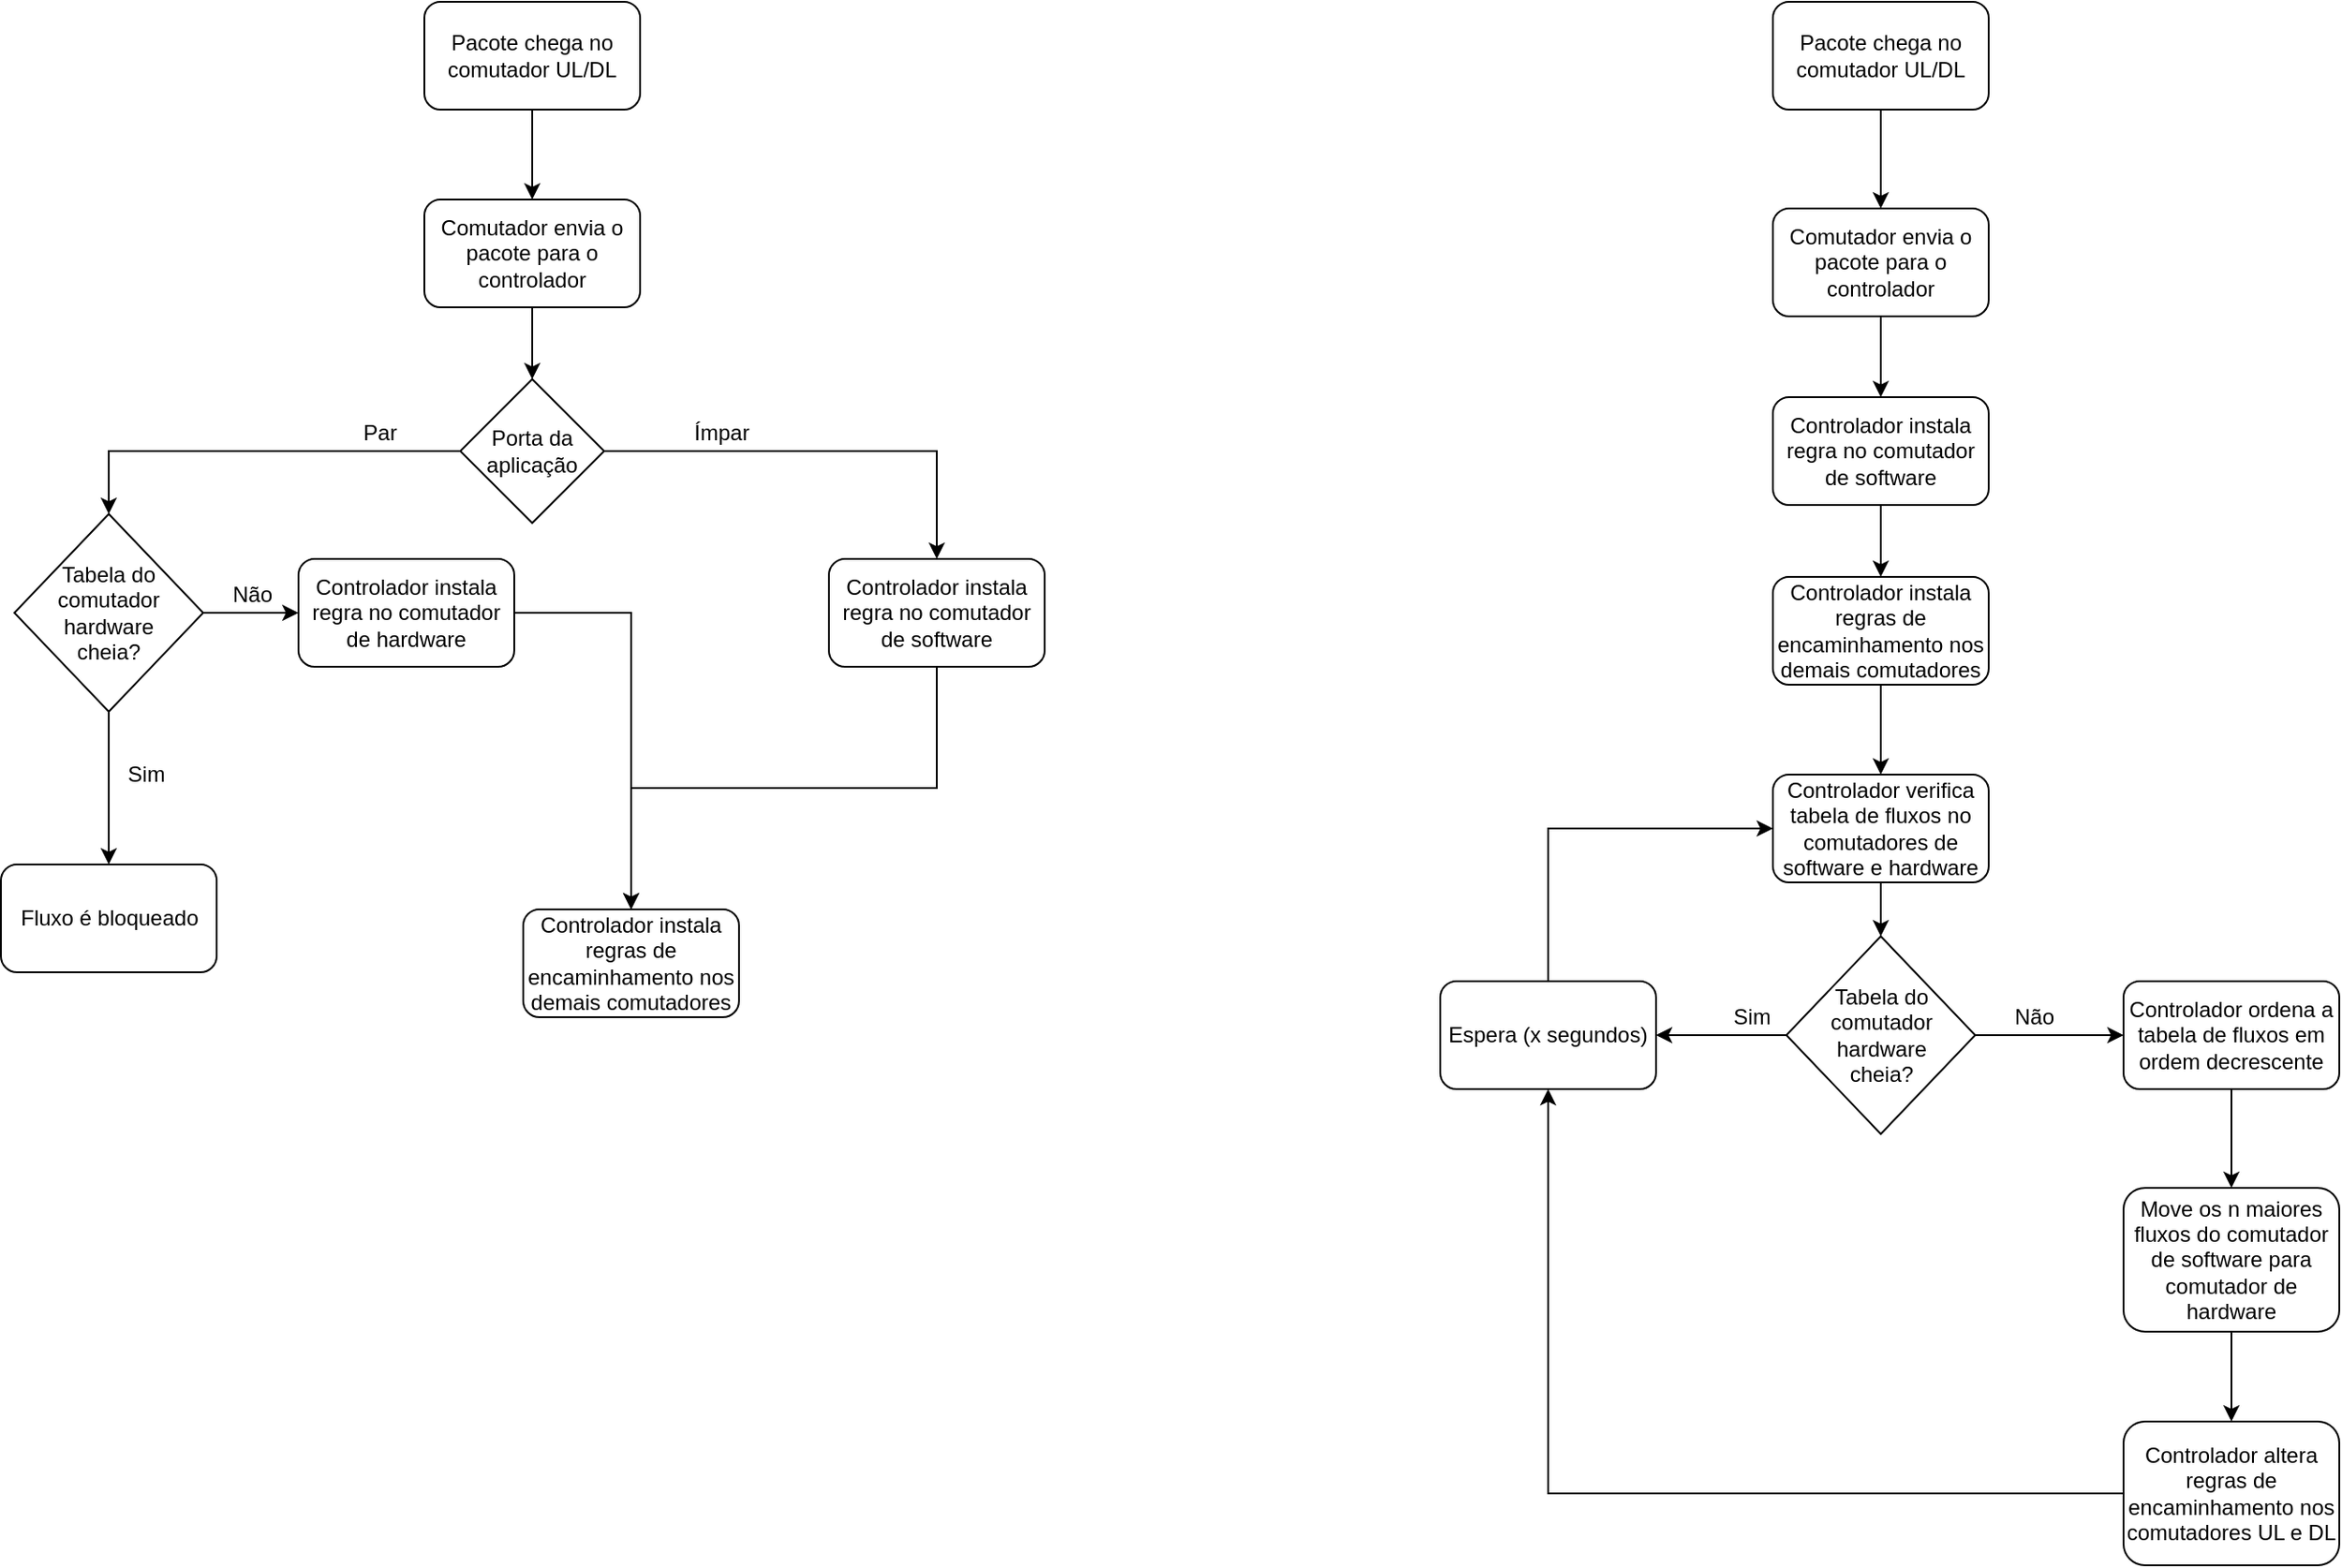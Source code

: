 <mxfile version="12.3.9" type="device" pages="1"><diagram id="7-bc2n3fvMZIGAAyU3vs" name="Page-1"><mxGraphModel dx="1725" dy="596" grid="1" gridSize="10" guides="1" tooltips="1" connect="1" arrows="1" fold="1" page="1" pageScale="1" pageWidth="850" pageHeight="1100" math="0" shadow="0"><root><mxCell id="0"/><mxCell id="1" parent="0"/><mxCell id="t0rovqur9GaBRdrPI6UB-3" style="edgeStyle=orthogonalEdgeStyle;rounded=0;orthogonalLoop=1;jettySize=auto;html=1;exitX=0.5;exitY=1;exitDx=0;exitDy=0;" edge="1" parent="1" source="t0rovqur9GaBRdrPI6UB-1" target="t0rovqur9GaBRdrPI6UB-4"><mxGeometry relative="1" as="geometry"><mxPoint x="235" y="220" as="targetPoint"/></mxGeometry></mxCell><mxCell id="t0rovqur9GaBRdrPI6UB-1" value="Pacote chega no comutador UL/DL" style="rounded=1;whiteSpace=wrap;html=1;" vertex="1" parent="1"><mxGeometry x="175" y="70" width="120" height="60" as="geometry"/></mxCell><mxCell id="t0rovqur9GaBRdrPI6UB-5" style="edgeStyle=orthogonalEdgeStyle;rounded=0;orthogonalLoop=1;jettySize=auto;html=1;exitX=0.5;exitY=1;exitDx=0;exitDy=0;" edge="1" parent="1" source="t0rovqur9GaBRdrPI6UB-4" target="t0rovqur9GaBRdrPI6UB-6"><mxGeometry relative="1" as="geometry"><mxPoint x="235" y="310" as="targetPoint"/></mxGeometry></mxCell><mxCell id="t0rovqur9GaBRdrPI6UB-4" value="Comutador envia o pacote para o controlador" style="rounded=1;whiteSpace=wrap;html=1;" vertex="1" parent="1"><mxGeometry x="175" y="180" width="120" height="60" as="geometry"/></mxCell><mxCell id="t0rovqur9GaBRdrPI6UB-9" style="edgeStyle=orthogonalEdgeStyle;rounded=0;orthogonalLoop=1;jettySize=auto;html=1;exitX=1;exitY=0.5;exitDx=0;exitDy=0;entryX=0.5;entryY=0;entryDx=0;entryDy=0;" edge="1" parent="1" source="t0rovqur9GaBRdrPI6UB-6" target="t0rovqur9GaBRdrPI6UB-13"><mxGeometry relative="1" as="geometry"><mxPoint x="395" y="320" as="targetPoint"/></mxGeometry></mxCell><mxCell id="t0rovqur9GaBRdrPI6UB-57" style="edgeStyle=orthogonalEdgeStyle;rounded=0;orthogonalLoop=1;jettySize=auto;html=1;exitX=0;exitY=0.5;exitDx=0;exitDy=0;entryX=0.5;entryY=0;entryDx=0;entryDy=0;" edge="1" parent="1" source="t0rovqur9GaBRdrPI6UB-6" target="t0rovqur9GaBRdrPI6UB-56"><mxGeometry relative="1" as="geometry"/></mxCell><mxCell id="t0rovqur9GaBRdrPI6UB-6" value="Porta da aplicação" style="rhombus;whiteSpace=wrap;html=1;" vertex="1" parent="1"><mxGeometry x="195" y="280" width="80" height="80" as="geometry"/></mxCell><mxCell id="t0rovqur9GaBRdrPI6UB-8" value="Par" style="text;html=1;align=center;verticalAlign=middle;resizable=0;points=[];;autosize=1;" vertex="1" parent="1"><mxGeometry x="135" y="300" width="30" height="20" as="geometry"/></mxCell><mxCell id="t0rovqur9GaBRdrPI6UB-10" value="Ímpar" style="text;html=1;align=center;verticalAlign=middle;resizable=0;points=[];;autosize=1;" vertex="1" parent="1"><mxGeometry x="315" y="300" width="50" height="20" as="geometry"/></mxCell><mxCell id="t0rovqur9GaBRdrPI6UB-63" style="edgeStyle=orthogonalEdgeStyle;rounded=0;orthogonalLoop=1;jettySize=auto;html=1;exitX=1;exitY=0.5;exitDx=0;exitDy=0;entryX=0.5;entryY=0;entryDx=0;entryDy=0;" edge="1" parent="1" source="t0rovqur9GaBRdrPI6UB-12" target="t0rovqur9GaBRdrPI6UB-14"><mxGeometry relative="1" as="geometry"/></mxCell><mxCell id="t0rovqur9GaBRdrPI6UB-12" value="Controlador instala regra no comutador de hardware" style="rounded=1;whiteSpace=wrap;html=1;" vertex="1" parent="1"><mxGeometry x="105" y="380" width="120" height="60" as="geometry"/></mxCell><mxCell id="t0rovqur9GaBRdrPI6UB-16" style="edgeStyle=orthogonalEdgeStyle;rounded=0;orthogonalLoop=1;jettySize=auto;html=1;exitX=0.5;exitY=1;exitDx=0;exitDy=0;entryX=0.5;entryY=0;entryDx=0;entryDy=0;" edge="1" parent="1" source="t0rovqur9GaBRdrPI6UB-13" target="t0rovqur9GaBRdrPI6UB-14"><mxGeometry relative="1" as="geometry"/></mxCell><mxCell id="t0rovqur9GaBRdrPI6UB-13" value="Controlador instala regra no comutador de software" style="rounded=1;whiteSpace=wrap;html=1;" vertex="1" parent="1"><mxGeometry x="400" y="380" width="120" height="60" as="geometry"/></mxCell><mxCell id="t0rovqur9GaBRdrPI6UB-14" value="Controlador instala regras de encaminhamento nos demais comutadores" style="rounded=1;whiteSpace=wrap;html=1;" vertex="1" parent="1"><mxGeometry x="230" y="575" width="120" height="60" as="geometry"/></mxCell><mxCell id="t0rovqur9GaBRdrPI6UB-17" style="edgeStyle=orthogonalEdgeStyle;rounded=0;orthogonalLoop=1;jettySize=auto;html=1;exitX=0.5;exitY=1;exitDx=0;exitDy=0;" edge="1" parent="1" source="t0rovqur9GaBRdrPI6UB-18" target="t0rovqur9GaBRdrPI6UB-20"><mxGeometry relative="1" as="geometry"><mxPoint x="985" y="225" as="targetPoint"/></mxGeometry></mxCell><mxCell id="t0rovqur9GaBRdrPI6UB-18" value="Pacote chega no comutador UL/DL" style="rounded=1;whiteSpace=wrap;html=1;" vertex="1" parent="1"><mxGeometry x="925" y="70" width="120" height="60" as="geometry"/></mxCell><mxCell id="t0rovqur9GaBRdrPI6UB-19" style="edgeStyle=orthogonalEdgeStyle;rounded=0;orthogonalLoop=1;jettySize=auto;html=1;exitX=0.5;exitY=1;exitDx=0;exitDy=0;entryX=0.5;entryY=0;entryDx=0;entryDy=0;" edge="1" parent="1" source="t0rovqur9GaBRdrPI6UB-20" target="t0rovqur9GaBRdrPI6UB-29"><mxGeometry relative="1" as="geometry"><mxPoint x="985" y="285" as="targetPoint"/></mxGeometry></mxCell><mxCell id="t0rovqur9GaBRdrPI6UB-20" value="Comutador envia o pacote para o controlador" style="rounded=1;whiteSpace=wrap;html=1;" vertex="1" parent="1"><mxGeometry x="925" y="185" width="120" height="60" as="geometry"/></mxCell><mxCell id="t0rovqur9GaBRdrPI6UB-37" style="edgeStyle=orthogonalEdgeStyle;rounded=0;orthogonalLoop=1;jettySize=auto;html=1;exitX=0.5;exitY=1;exitDx=0;exitDy=0;entryX=0.5;entryY=0;entryDx=0;entryDy=0;" edge="1" parent="1" source="t0rovqur9GaBRdrPI6UB-29" target="t0rovqur9GaBRdrPI6UB-36"><mxGeometry relative="1" as="geometry"/></mxCell><mxCell id="t0rovqur9GaBRdrPI6UB-29" value="Controlador instala regra no comutador de software" style="rounded=1;whiteSpace=wrap;html=1;" vertex="1" parent="1"><mxGeometry x="925" y="290" width="120" height="60" as="geometry"/></mxCell><mxCell id="t0rovqur9GaBRdrPI6UB-40" style="edgeStyle=orthogonalEdgeStyle;rounded=0;orthogonalLoop=1;jettySize=auto;html=1;exitX=0.5;exitY=1;exitDx=0;exitDy=0;entryX=0.5;entryY=0;entryDx=0;entryDy=0;" edge="1" parent="1" source="t0rovqur9GaBRdrPI6UB-32" target="t0rovqur9GaBRdrPI6UB-39"><mxGeometry relative="1" as="geometry"/></mxCell><mxCell id="t0rovqur9GaBRdrPI6UB-32" value="Controlador verifica tabela de fluxos no comutadores de software e hardware" style="rounded=1;whiteSpace=wrap;html=1;" vertex="1" parent="1"><mxGeometry x="925" y="500" width="120" height="60" as="geometry"/></mxCell><mxCell id="t0rovqur9GaBRdrPI6UB-38" style="edgeStyle=orthogonalEdgeStyle;rounded=0;orthogonalLoop=1;jettySize=auto;html=1;exitX=0.5;exitY=1;exitDx=0;exitDy=0;entryX=0.5;entryY=0;entryDx=0;entryDy=0;" edge="1" parent="1" source="t0rovqur9GaBRdrPI6UB-36" target="t0rovqur9GaBRdrPI6UB-32"><mxGeometry relative="1" as="geometry"/></mxCell><mxCell id="t0rovqur9GaBRdrPI6UB-36" value="Controlador instala regras de encaminhamento nos demais comutadores" style="rounded=1;whiteSpace=wrap;html=1;" vertex="1" parent="1"><mxGeometry x="925" y="390" width="120" height="60" as="geometry"/></mxCell><mxCell id="t0rovqur9GaBRdrPI6UB-41" style="edgeStyle=orthogonalEdgeStyle;rounded=0;orthogonalLoop=1;jettySize=auto;html=1;exitX=0;exitY=0.5;exitDx=0;exitDy=0;entryX=1;entryY=0.5;entryDx=0;entryDy=0;" edge="1" parent="1" source="t0rovqur9GaBRdrPI6UB-39" target="t0rovqur9GaBRdrPI6UB-42"><mxGeometry relative="1" as="geometry"><mxPoint x="870" y="645" as="targetPoint"/></mxGeometry></mxCell><mxCell id="t0rovqur9GaBRdrPI6UB-45" style="edgeStyle=orthogonalEdgeStyle;rounded=0;orthogonalLoop=1;jettySize=auto;html=1;exitX=1;exitY=0.5;exitDx=0;exitDy=0;entryX=0;entryY=0.5;entryDx=0;entryDy=0;" edge="1" parent="1" source="t0rovqur9GaBRdrPI6UB-39" target="t0rovqur9GaBRdrPI6UB-44"><mxGeometry relative="1" as="geometry"/></mxCell><mxCell id="t0rovqur9GaBRdrPI6UB-39" value="&lt;div&gt;Tabela do comutador hardware &lt;br&gt;&lt;/div&gt;&lt;div&gt;cheia?&lt;/div&gt;" style="rhombus;whiteSpace=wrap;html=1;" vertex="1" parent="1"><mxGeometry x="932.5" y="590" width="105" height="110" as="geometry"/></mxCell><mxCell id="t0rovqur9GaBRdrPI6UB-71" style="edgeStyle=orthogonalEdgeStyle;rounded=0;orthogonalLoop=1;jettySize=auto;html=1;exitX=0.5;exitY=0;exitDx=0;exitDy=0;entryX=0;entryY=0.5;entryDx=0;entryDy=0;" edge="1" parent="1" source="t0rovqur9GaBRdrPI6UB-42" target="t0rovqur9GaBRdrPI6UB-32"><mxGeometry relative="1" as="geometry"/></mxCell><mxCell id="t0rovqur9GaBRdrPI6UB-42" value="Espera (x segundos)" style="rounded=1;whiteSpace=wrap;html=1;" vertex="1" parent="1"><mxGeometry x="740" y="615" width="120" height="60" as="geometry"/></mxCell><mxCell id="t0rovqur9GaBRdrPI6UB-43" value="Sim" style="text;html=1;align=center;verticalAlign=middle;resizable=0;points=[];;autosize=1;" vertex="1" parent="1"><mxGeometry x="892.5" y="625" width="40" height="20" as="geometry"/></mxCell><mxCell id="t0rovqur9GaBRdrPI6UB-48" style="edgeStyle=orthogonalEdgeStyle;rounded=0;orthogonalLoop=1;jettySize=auto;html=1;exitX=0.5;exitY=1;exitDx=0;exitDy=0;entryX=0.5;entryY=0;entryDx=0;entryDy=0;" edge="1" parent="1" source="t0rovqur9GaBRdrPI6UB-44" target="t0rovqur9GaBRdrPI6UB-47"><mxGeometry relative="1" as="geometry"/></mxCell><mxCell id="t0rovqur9GaBRdrPI6UB-44" value="Controlador ordena a tabela de fluxos em ordem decrescente" style="rounded=1;whiteSpace=wrap;html=1;" vertex="1" parent="1"><mxGeometry x="1120" y="615" width="120" height="60" as="geometry"/></mxCell><mxCell id="t0rovqur9GaBRdrPI6UB-46" value="Não" style="text;html=1;align=center;verticalAlign=middle;resizable=0;points=[];;autosize=1;" vertex="1" parent="1"><mxGeometry x="1050" y="625" width="40" height="20" as="geometry"/></mxCell><mxCell id="t0rovqur9GaBRdrPI6UB-50" style="edgeStyle=orthogonalEdgeStyle;rounded=0;orthogonalLoop=1;jettySize=auto;html=1;exitX=0.5;exitY=1;exitDx=0;exitDy=0;entryX=0.5;entryY=0;entryDx=0;entryDy=0;" edge="1" parent="1" source="t0rovqur9GaBRdrPI6UB-47" target="t0rovqur9GaBRdrPI6UB-49"><mxGeometry relative="1" as="geometry"/></mxCell><mxCell id="t0rovqur9GaBRdrPI6UB-47" value="Move os n maiores fluxos do comutador de software para comutador de hardware" style="rounded=1;whiteSpace=wrap;html=1;" vertex="1" parent="1"><mxGeometry x="1120" y="730" width="120" height="80" as="geometry"/></mxCell><mxCell id="t0rovqur9GaBRdrPI6UB-70" style="edgeStyle=orthogonalEdgeStyle;rounded=0;orthogonalLoop=1;jettySize=auto;html=1;exitX=0;exitY=0.5;exitDx=0;exitDy=0;entryX=0.5;entryY=1;entryDx=0;entryDy=0;" edge="1" parent="1" source="t0rovqur9GaBRdrPI6UB-49" target="t0rovqur9GaBRdrPI6UB-42"><mxGeometry relative="1" as="geometry"/></mxCell><mxCell id="t0rovqur9GaBRdrPI6UB-49" value="Controlador altera regras de encaminhamento nos comutadores UL e DL" style="rounded=1;whiteSpace=wrap;html=1;" vertex="1" parent="1"><mxGeometry x="1120" y="860" width="120" height="80" as="geometry"/></mxCell><mxCell id="t0rovqur9GaBRdrPI6UB-62" value="" style="edgeStyle=orthogonalEdgeStyle;rounded=0;orthogonalLoop=1;jettySize=auto;html=1;" edge="1" parent="1" source="t0rovqur9GaBRdrPI6UB-56" target="t0rovqur9GaBRdrPI6UB-12"><mxGeometry relative="1" as="geometry"/></mxCell><mxCell id="t0rovqur9GaBRdrPI6UB-66" value="" style="edgeStyle=orthogonalEdgeStyle;rounded=0;orthogonalLoop=1;jettySize=auto;html=1;entryX=0.5;entryY=0;entryDx=0;entryDy=0;" edge="1" parent="1" source="t0rovqur9GaBRdrPI6UB-56" target="t0rovqur9GaBRdrPI6UB-64"><mxGeometry relative="1" as="geometry"><mxPoint x="-0.5" y="545" as="targetPoint"/></mxGeometry></mxCell><mxCell id="t0rovqur9GaBRdrPI6UB-56" value="&lt;div&gt;Tabela do comutador hardware &lt;br&gt;&lt;/div&gt;&lt;div&gt;cheia?&lt;/div&gt;" style="rhombus;whiteSpace=wrap;html=1;" vertex="1" parent="1"><mxGeometry x="-53" y="355" width="105" height="110" as="geometry"/></mxCell><mxCell id="t0rovqur9GaBRdrPI6UB-59" value="Não" style="text;html=1;align=center;verticalAlign=middle;resizable=0;points=[];;autosize=1;" vertex="1" parent="1"><mxGeometry x="58.5" y="390" width="40" height="20" as="geometry"/></mxCell><mxCell id="t0rovqur9GaBRdrPI6UB-64" value="Fluxo é bloqueado" style="rounded=1;whiteSpace=wrap;html=1;" vertex="1" parent="1"><mxGeometry x="-60.5" y="550" width="120" height="60" as="geometry"/></mxCell><mxCell id="t0rovqur9GaBRdrPI6UB-67" value="Sim" style="text;html=1;align=center;verticalAlign=middle;resizable=0;points=[];;autosize=1;" vertex="1" parent="1"><mxGeometry y="490" width="40" height="20" as="geometry"/></mxCell></root></mxGraphModel></diagram></mxfile>